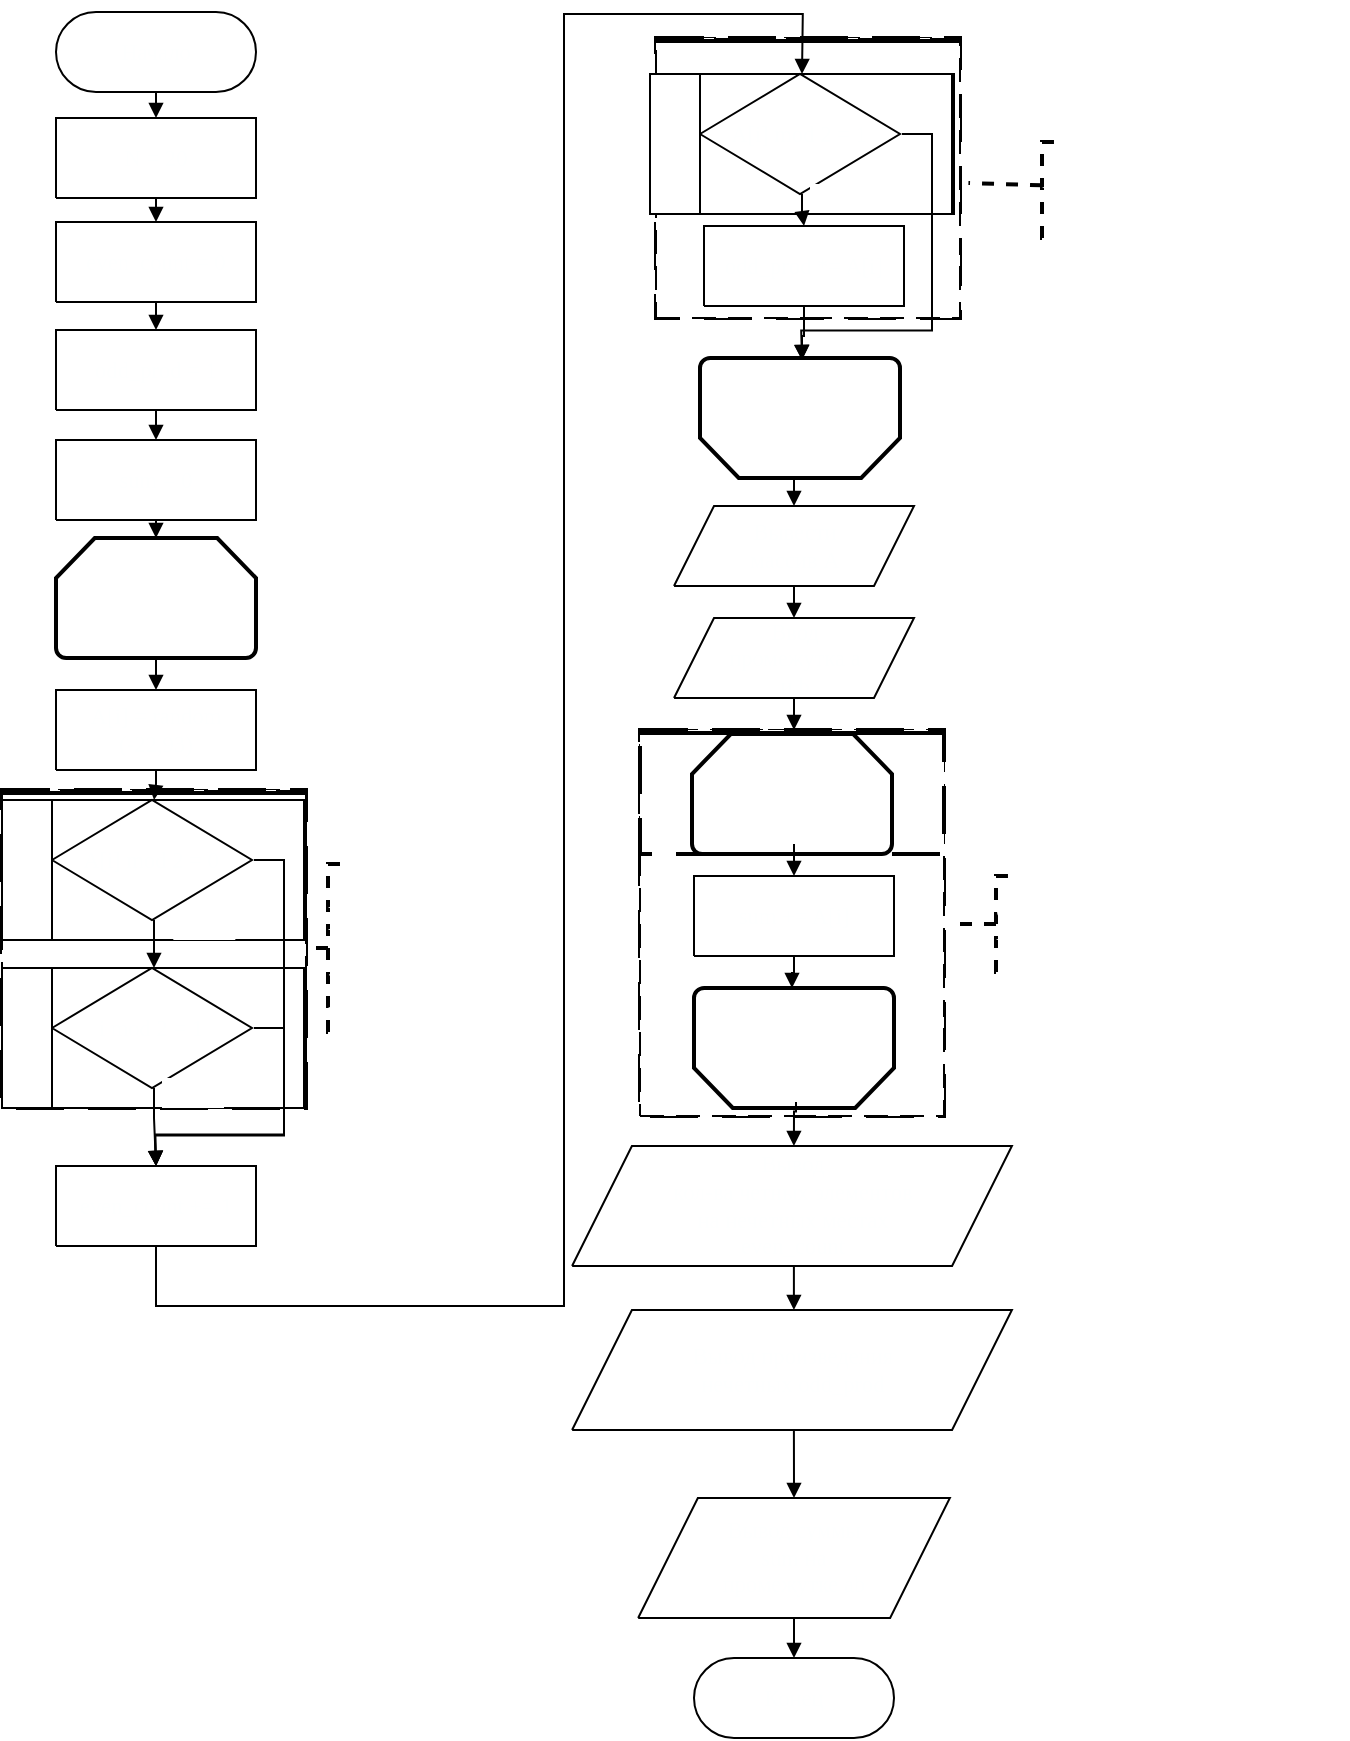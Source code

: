 <mxfile version="22.1.11" type="device">
  <diagram name="Страница-1" id="Page-1">
    <mxGraphModel dx="2960" dy="1754" grid="1" gridSize="10" guides="1" tooltips="1" connect="1" arrows="1" fold="1" page="1" pageScale="1" pageWidth="827" pageHeight="1169" math="0" shadow="0">
      <root>
        <mxCell id="0" />
        <mxCell id="1" parent="0" />
        <UserObject label="" tags="Контейнер" id="2">
          <mxCell style="vsdxID=99;dashed=1;dashPattern=12.00 6.00;strokeWidth=2;spacingLeft=1;spacingRight=1;points=[[0.25,0,0],[0.5,0,0],[0.75,0,0],[1,0.25,0],[1,0.5,0],[1,0.75,0],[0.75,0.75,0],[0.5,0.75,0],[0.25,0.75,0],[0.25,0.75,0],[0.25,0.5,0],[0.25,0.25,0]];labelBackgroundColor=none;rounded=0;html=1;whiteSpace=wrap;" parent="1" vertex="1">
            <mxGeometry x="63" y="456" width="152" height="159" as="geometry" />
          </mxCell>
        </UserObject>
        <mxCell id="3" style="vsdxID=100;shape=stencil(UzV2Ls5ILEhVNTIoLinKz04tz0wpyVA1dlE1MsrMy0gtyiwBslSNXVWNndPyi1LTi/JL81Ig/IJEkEoQKze/DGRCBUSfAUiHkUElhGdoAOG7QZTmZOYhKTWlkVqYJFmKiXcDVVSSqRDNS0AGIj7SMnNyINGJLI8ef0AhSNwbuwIA);dashed=1;dashPattern=12.00 6.00;points=[[0.25,0,0],[0.5,0,0],[0.75,0,0],[1,0.25,0],[1,0.5,0],[1,0.75,0],[0.75,1,0],[0.5,1,0],[0.25,1,0],[0,0.75,0],[0,0.5,0],[0,0.25,0]];labelBackgroundColor=none;rounded=0;html=1;whiteSpace=wrap;" parent="2" vertex="1">
          <mxGeometry width="152" height="159" as="geometry" />
        </mxCell>
        <mxCell id="4" value="&lt;div style=&quot;font-size: 1px&quot;&gt;&lt;p style=&quot;text-align:center;margin-left:0;margin-right:0;margin-top:0px;margin-bottom:0px;text-indent:0;vertical-align:middle;direction:ltr;&quot;&gt;&lt;/p&gt;&lt;/div&gt;" style="text;vsdxID=100;dashed=1;dashPattern=12.00 6.00;points=[[0.25,0,0],[0.5,0,0],[0.75,0,0],[1,0.25,0],[1,0.5,0],[1,0.75,0],[0.75,1,0],[0.5,1,0],[0.25,1,0],[0,0.75,0],[0,0.5,0],[0,0.25,0]];labelBackgroundColor=none;rounded=0;html=1;whiteSpace=wrap;verticalAlign=middle;align=center;overflow=width;;html=1;" parent="3" vertex="1">
          <mxGeometry y="-0.69" width="152.4" height="159.69" as="geometry" />
        </mxCell>
        <mxCell id="5" style="vsdxID=102;gradientDirection=north;dashed=1;dashPattern=12.00 6.00;strokeWidth=2;spacingLeft=1;spacingRight=1;points=[[0.25,0,0],[0.5,0,0],[0.75,0,0],[1,0.25,0],[1,0.5,0],[1,0.75,0],[0.75,1,0],[0.5,1,0],[0.25,1,0],[0,0.75,0],[0,0.5,0],[0,0.25,0]];labelBackgroundColor=none;rounded=0;html=1;whiteSpace=wrap;" parent="2" vertex="1">
          <mxGeometry width="152" height="1" as="geometry" />
        </mxCell>
        <mxCell id="6" value="&lt;div style=&quot;font-size: 1px&quot;&gt;&lt;/div&gt;" style="verticalAlign=middle;align=center;overflow=width;vsdxID=103;points=[[0.25,0,0],[0.5,0,0],[0.75,0,0],[1,0.25,0],[1,0.5,0],[1,0.75,0],[0.75,1,0],[0.5,1,0],[0.25,1,0],[0,0.75,0],[0,0.5,0],[0,0.25,0]];labelBackgroundColor=none;rounded=0;html=1;whiteSpace=wrap;" parent="5" vertex="1">
          <mxGeometry y="1" width="152" height="1" as="geometry" />
        </mxCell>
        <UserObject label="" tags="Контейнер" id="7">
          <mxCell style="vsdxID=112;dashed=1;dashPattern=12.00 6.00;strokeWidth=2;spacingLeft=1;spacingRight=1;points=[[0.25,0,0],[0.5,0,0],[0.75,0,0],[1,0.25,0],[1,0.5,0],[1,0.75,0],[0.75,0.75,0],[0.5,0.75,0],[0.25,0.75,0],[0.25,0.75,0],[0.25,0.5,0],[0.25,0.25,0]];labelBackgroundColor=none;rounded=0;html=1;whiteSpace=wrap;" parent="1" vertex="1">
            <mxGeometry x="382" y="426" width="152" height="193" as="geometry" />
          </mxCell>
        </UserObject>
        <mxCell id="8" style="vsdxID=113;shape=stencil(UzV2Ls5ILEhVNTIoLinKz04tz0wpyVA1dlE1MsrMy0gtyiwBslSNXVWNndPyi1LTi/JL81Ig/IJEkEoQKze/DGRCBUSfAUiHkUElhGdoAOG7QZTmZOYhKTWlkVqYJFmKiXcDVVSSqRDNS0AGIj7SMnNyINGJLI8ef0AhSNwbuwIA);dashed=1;dashPattern=12.00 6.00;points=[[0.25,0,0],[0.5,0,0],[0.75,0,0],[1,0.25,0],[1,0.5,0],[1,0.75,0],[0.75,1,0],[0.5,1,0],[0.25,1,0],[0,0.75,0],[0,0.5,0],[0,0.25,0]];labelBackgroundColor=none;rounded=0;html=1;whiteSpace=wrap;" parent="7" vertex="1">
          <mxGeometry width="152" height="193" as="geometry" />
        </mxCell>
        <mxCell id="9" value="&lt;div style=&quot;font-size: 1px&quot;&gt;&lt;p style=&quot;text-align:center;margin-left:0;margin-right:0;margin-top:0px;margin-bottom:0px;text-indent:0;vertical-align:middle;direction:ltr;&quot;&gt;&lt;/p&gt;&lt;/div&gt;" style="text;vsdxID=113;dashed=1;dashPattern=12.00 6.00;points=[[0.25,0,0],[0.5,0,0],[0.75,0,0],[1,0.25,0],[1,0.5,0],[1,0.75,0],[0.75,1,0],[0.5,1,0],[0.25,1,0],[0,0.75,0],[0,0.5,0],[0,0.25,0]];labelBackgroundColor=none;rounded=0;html=1;whiteSpace=wrap;verticalAlign=middle;align=center;overflow=width;;html=1;" parent="8" vertex="1">
          <mxGeometry y="-0.6" width="152.4" height="193.6" as="geometry" />
        </mxCell>
        <mxCell id="lT4e9jxcxYfStMOl3FsX-104" value="&lt;font style=&quot;letter-spacing: 0px; font-size: 11.29px; font-family: Calibri; color: rgb(255, 255, 255); direction: ltr; line-height: 13.548px; opacity: 1;&quot;&gt;Конец цикла&lt;/font&gt;&lt;font style=&quot;letter-spacing: 0px; font-size: 11.29px; font-family: Themed; color: rgb(255, 255, 255); direction: ltr; line-height: 13.548px; opacity: 1;&quot;&gt;&lt;br&gt;&lt;/font&gt;&lt;font style=&quot;letter-spacing: 0px; font-size: 11.29px; font-family: Themed; color: rgb(255, 255, 255); direction: ltr; line-height: 13.548px; opacity: 1;&quot;&gt;i&lt;/font&gt;" style="strokeWidth=2;html=1;shape=mxgraph.flowchart.loop_limit;whiteSpace=wrap;direction=west;" vertex="1" parent="8">
          <mxGeometry x="27" y="129" width="100" height="60" as="geometry" />
        </mxCell>
        <mxCell id="10" style="vsdxID=115;gradientDirection=north;dashed=1;dashPattern=12.00 6.00;strokeWidth=2;spacingLeft=1;spacingRight=1;points=[[0.25,0,0],[0.5,0,0],[0.75,0,0],[1,0.25,0],[1,0.5,0],[1,0.75,0],[0.75,1,0],[0.5,1,0],[0.25,1,0],[0,0.75,0],[0,0.5,0],[0,0.25,0]];labelBackgroundColor=none;rounded=0;html=1;whiteSpace=wrap;" parent="7" vertex="1">
          <mxGeometry width="152" height="62" as="geometry" />
        </mxCell>
        <mxCell id="11" value="&lt;div style=&quot;font-size: 1px&quot;&gt;&lt;/div&gt;" style="verticalAlign=middle;align=center;overflow=width;vsdxID=116;points=[[0.25,0,0],[0.5,0,0],[0.75,0,0],[1,0.25,0],[1,0.5,0],[1,0.75,0],[0.75,1,0],[0.5,1,0],[0.25,1,0],[0,0.75,0],[0,0.5,0],[0,0.25,0]];labelBackgroundColor=none;rounded=0;html=1;whiteSpace=wrap;" parent="10" vertex="1">
          <mxGeometry y="1" width="152" height="1" as="geometry" />
        </mxCell>
        <mxCell id="lT4e9jxcxYfStMOl3FsX-103" value="&lt;font style=&quot;letter-spacing: 0px; font-size: 11.29px; font-family: Calibri; color: rgb(255, 255, 255); direction: ltr; line-height: 13.548px; opacity: 1;&quot;&gt;Начало цикла&lt;/font&gt;&lt;font style=&quot;letter-spacing: 0px; font-size: 11.29px; font-family: Themed; color: rgb(255, 255, 255); direction: ltr; line-height: 13.548px; opacity: 1;&quot;&gt;&lt;br&gt;i&amp;nbsp;&lt;/font&gt;&lt;font style=&quot;letter-spacing: 0px; font-size: 11.29px; font-family: Themed; color: rgb(255, 255, 255); direction: ltr; line-height: 13.548px; opacity: 1;&quot;&gt;от&amp;nbsp;&lt;/font&gt;&lt;font style=&quot;letter-spacing: 0px; font-size: 11.29px; font-family: Themed; color: rgb(255, 255, 255); direction: ltr; line-height: 13.548px; opacity: 1;&quot;&gt;a&amp;nbsp;&lt;/font&gt;&lt;font style=&quot;letter-spacing: 0px; font-size: 11.29px; font-family: Themed; color: rgb(255, 255, 255); direction: ltr; line-height: 13.548px; opacity: 1;&quot;&gt;до&amp;nbsp;&lt;/font&gt;&lt;font style=&quot;letter-spacing: 0px; font-size: 11.29px; font-family: Themed; color: rgb(255, 255, 255); direction: ltr; line-height: 13.548px; opacity: 1;&quot;&gt;b&lt;/font&gt;" style="strokeWidth=2;html=1;shape=mxgraph.flowchart.loop_limit;whiteSpace=wrap;" vertex="1" parent="10">
          <mxGeometry x="26" y="2" width="100" height="60" as="geometry" />
        </mxCell>
        <UserObject label="" tags="Контейнер" id="12">
          <mxCell style="vsdxID=124;dashed=1;dashPattern=12.00 6.00;strokeWidth=2;spacingLeft=1;spacingRight=1;points=[[0.25,0,0],[0.5,0,0],[0.75,0,0],[1,0.25,0],[1,0.5,0],[1,0.75,0],[0.75,0.75,0],[0.5,0.75,0],[0.25,0.75,0],[0.25,0.75,0],[0.25,0.5,0],[0.25,0.25,0]];labelBackgroundColor=none;rounded=0;html=1;whiteSpace=wrap;" parent="1" vertex="1">
            <mxGeometry x="390" y="80" width="152" height="140" as="geometry" />
          </mxCell>
        </UserObject>
        <mxCell id="13" style="vsdxID=125;shape=stencil(UzV2Ls5ILEhVNTIoLinKz04tz0wpyVA1dlE1MsrMy0gtyiwBslSNXVWNndPyi1LTi/JL81Ig/IJEkEoQKze/DGRCBUSfAUiHkUElhGdoAOG7QZTmZOYhKTWlkVqYJFmKiXcDVVSSqRDNS0AGIj7SMnNyINGJLI8ef0AhSNwbuwIA);dashed=1;dashPattern=12.00 6.00;points=[[0.25,0,0],[0.5,0,0],[0.75,0,0],[1,0.25,0],[1,0.5,0],[1,0.75,0],[0.75,1,0],[0.5,1,0],[0.25,1,0],[0,0.75,0],[0,0.5,0],[0,0.25,0]];labelBackgroundColor=none;rounded=0;html=1;whiteSpace=wrap;" parent="12" vertex="1">
          <mxGeometry width="152" height="140" as="geometry" />
        </mxCell>
        <mxCell id="14" value="&lt;div style=&quot;font-size: 1px&quot;&gt;&lt;p style=&quot;text-align:center;margin-left:0;margin-right:0;margin-top:0px;margin-bottom:0px;text-indent:0;vertical-align:middle;direction:ltr;&quot;&gt;&lt;/p&gt;&lt;/div&gt;" style="text;vsdxID=125;dashed=1;dashPattern=12.00 6.00;points=[[0.25,0,0],[0.5,0,0],[0.75,0,0],[1,0.25,0],[1,0.5,0],[1,0.75,0],[0.75,1,0],[0.5,1,0],[0.25,1,0],[0,0.75,0],[0,0.5,0],[0,0.25,0]];labelBackgroundColor=none;rounded=0;html=1;whiteSpace=wrap;verticalAlign=middle;align=center;overflow=width;;html=1;" parent="13" vertex="1">
          <mxGeometry width="152.4" height="140" as="geometry" />
        </mxCell>
        <mxCell id="15" style="vsdxID=127;gradientDirection=north;dashed=1;dashPattern=12.00 6.00;strokeWidth=2;spacingLeft=1;spacingRight=1;points=[[0.25,0,0],[0.5,0,0],[0.75,0,0],[1,0.25,0],[1,0.5,0],[1,0.75,0],[0.75,1,0],[0.5,1,0],[0.25,1,0],[0,0.75,0],[0,0.5,0],[0,0.25,0]];labelBackgroundColor=none;rounded=0;html=1;whiteSpace=wrap;" parent="12" vertex="1">
          <mxGeometry width="152" height="1" as="geometry" />
        </mxCell>
        <mxCell id="16" value="&lt;div style=&quot;font-size: 1px&quot;&gt;&lt;/div&gt;" style="verticalAlign=middle;align=center;overflow=width;vsdxID=128;points=[[0.25,0,0],[0.5,0,0],[0.75,0,0],[1,0.25,0],[1,0.5,0],[1,0.75,0],[0.75,1,0],[0.5,1,0],[0.25,1,0],[0,0.75,0],[0,0.5,0],[0,0.25,0]];labelBackgroundColor=none;rounded=0;html=1;whiteSpace=wrap;" parent="15" vertex="1">
          <mxGeometry y="1" width="152" height="1" as="geometry" />
        </mxCell>
        <UserObject label="&lt;div style=&quot;font-size: 1px&quot;&gt;&lt;font style=&quot;font-size:11.29px;font-family:Calibri;color:#feffff;direction:ltr;letter-spacing:0px;line-height:120%;opacity:1&quot;&gt;Начало&lt;br/&gt;&lt;/font&gt;&lt;/div&gt;" tags="Блок-схема" id="17">
          <mxCell style="verticalAlign=middle;align=center;overflow=width;vsdxID=2;shape=stencil(tVLLDsIgEPwajiQIMfFe638Qu22JCM2Ctv69kK0Rm9qDibeZndkXC1NV6PUATIoQ0V9gNE3smToyKY3rAU1MiKmaqar1CB36m2uIDzo7M7r6e64wUZ4UOUWKB9GdIH4irzWu8B42vRrPScNFXZzN+5mvl3qJXE8mcPRRR+Pdh2Y1dsBTE95a3c0TkBRGgKEIb6wg1/r+ssCXd/vLCgm8z9caa+n6pb48dwrRV1H1Ew==);spacingTop=-1;spacingBottom=-1;spacingLeft=-1;spacingRight=-1;points=[[0.5,1,0],[0.5,0,0],[0,0.5,0],[1,0.5,0]];labelBackgroundColor=none;rounded=0;html=1;whiteSpace=wrap;" parent="1" vertex="1">
            <mxGeometry x="90" y="67" width="100" height="40" as="geometry" />
          </mxCell>
        </UserObject>
        <UserObject label="&lt;div style=&quot;font-size: 1px&quot;&gt;&lt;font style=&quot;font-size:11.29px;font-family:Calibri;color:#feffff;direction:ltr;letter-spacing:0px;line-height:120%;opacity:1&quot;&gt;N = 20&lt;br/&gt;&lt;/font&gt;&lt;/div&gt;" tags="Блок-схема" id="18">
          <mxCell style="verticalAlign=middle;align=center;overflow=width;vsdxID=3;shape=stencil(nZBLDoAgDERP0z3SIyjew0SURgSD+Lu9kMZoXLhwN9O+tukAlrNpJg1SzDH4QW/URgNYgZTkjA4UkwJUgGXng+6DX1zLfmoymdXo17xh5zmRJ6Q42BWCfc2oJfdAr+Yv+AP9Cb7OJ3H/2JG1HNGz/84klThPVCc=);spacingTop=-1;spacingBottom=-1;spacingLeft=-1;spacingRight=-1;points=[[0,0.5,0],[1,0.5,0],[0.5,1,0],[0.5,0,0]];labelBackgroundColor=none;rounded=0;html=1;whiteSpace=wrap;" parent="1" vertex="1">
            <mxGeometry x="90" y="120" width="100" height="40" as="geometry" />
          </mxCell>
        </UserObject>
        <UserObject label="&lt;div style=&quot;font-size: 1px&quot;&gt;&lt;font style=&quot;font-size:11.29px;font-family:Calibri;color:#feffff;direction:ltr;letter-spacing:0px;line-height:120%;opacity:1&quot;&gt;even_count = 0&lt;br/&gt;&lt;/font&gt;&lt;/div&gt;" tags="Блок-схема" id="19">
          <mxCell style="verticalAlign=middle;align=center;overflow=width;vsdxID=4;shape=stencil(nZBLDoAgDERP0z3SIyjew0SURgSD+Lu9kMZoXLhwN9O+tukAlrNpJg1SzDH4QW/URgNYgZTkjA4UkwJUgGXng+6DX1zLfmoymdXo17xh5zmRJ6Q42BWCfc2oJfdAr+Yv+AP9Cb7OJ3H/2JG1HNGz/84klThPVCc=);spacingTop=-1;spacingBottom=-1;spacingLeft=-1;spacingRight=-1;points=[[0,0.5,0],[1,0.5,0],[0.5,1,0],[0.5,0,0]];labelBackgroundColor=none;rounded=0;html=1;whiteSpace=wrap;" parent="1" vertex="1">
            <mxGeometry x="90" y="172" width="100" height="40" as="geometry" />
          </mxCell>
        </UserObject>
        <UserObject label="&lt;div style=&quot;font-size: 1px&quot;&gt;&lt;font style=&quot;font-size:11.29px;font-family:Calibri;color:#feffff;direction:ltr;letter-spacing:0px;line-height:120%;opacity:1&quot;&gt;odd_prod = 1&lt;br/&gt;&lt;/font&gt;&lt;/div&gt;" tags="Блок-схема" id="20">
          <mxCell style="verticalAlign=middle;align=center;overflow=width;vsdxID=5;shape=stencil(nZBLDoAgDERP0z3SIyjew0SURgSD+Lu9kMZoXLhwN9O+tukAlrNpJg1SzDH4QW/URgNYgZTkjA4UkwJUgGXng+6DX1zLfmoymdXo17xh5zmRJ6Q42BWCfc2oJfdAr+Yv+AP9Cb7OJ3H/2JG1HNGz/84klThPVCc=);spacingTop=-1;spacingBottom=-1;spacingLeft=-1;spacingRight=-1;points=[[0,0.5,0],[1,0.5,0],[0.5,1,0],[0.5,0,0]];labelBackgroundColor=none;rounded=0;html=1;whiteSpace=wrap;" parent="1" vertex="1">
            <mxGeometry x="90" y="226" width="100" height="40" as="geometry" />
          </mxCell>
        </UserObject>
        <UserObject label="&lt;div style=&quot;font-size: 1px&quot;&gt;&lt;font style=&quot;font-size:11.29px;font-family:Calibri;color:#feffff;direction:ltr;letter-spacing:0px;line-height:120%;opacity:1&quot;&gt;sum = 0&lt;br/&gt;&lt;/font&gt;&lt;/div&gt;" tags="Блок-схема" id="21">
          <mxCell style="verticalAlign=middle;align=center;overflow=width;vsdxID=6;shape=stencil(nZBLDoAgDERP0z3SIyjew0SURgSD+Lu9kMZoXLhwN9O+tukAlrNpJg1SzDH4QW/URgNYgZTkjA4UkwJUgGXng+6DX1zLfmoymdXo17xh5zmRJ6Q42BWCfc2oJfdAr+Yv+AP9Cb7OJ3H/2JG1HNGz/84klThPVCc=);spacingTop=-1;spacingBottom=-1;spacingLeft=-1;spacingRight=-1;points=[[0,0.5,0],[1,0.5,0],[0.5,1,0],[0.5,0,0]];labelBackgroundColor=none;rounded=0;html=1;whiteSpace=wrap;" parent="1" vertex="1">
            <mxGeometry x="90" y="281" width="100" height="40" as="geometry" />
          </mxCell>
        </UserObject>
        <UserObject label="&lt;div style=&quot;font-size: 1px&quot;&gt;&lt;font style=&quot;font-size:11.29px;font-family:Calibri;color:#feffff;direction:ltr;letter-spacing:0px;line-height:120%;opacity:1&quot;&gt;A[i] = random&lt;br/&gt;(-22,93)&lt;br/&gt;&lt;/font&gt;&lt;/div&gt;" tags="Блок-схема" id="27">
          <mxCell style="verticalAlign=middle;align=center;overflow=width;vsdxID=17;shape=stencil(nZBLDoAgDERP0z3SIyjew0SURgSD+Lu9kMZoXLhwN9O+tukAlrNpJg1SzDH4QW/URgNYgZTkjA4UkwJUgGXng+6DX1zLfmoymdXo17xh5zmRJ6Q42BWCfc2oJfdAr+Yv+AP9Cb7OJ3H/2JG1HNGz/84klThPVCc=);spacingTop=-1;spacingBottom=-1;spacingLeft=-1;spacingRight=-1;points=[[0,0.5,0],[1,0.5,0],[0.5,1,0],[0.5,0,0]];labelBackgroundColor=none;rounded=0;html=1;whiteSpace=wrap;" parent="1" vertex="1">
            <mxGeometry x="90" y="406" width="100" height="40" as="geometry" />
          </mxCell>
        </UserObject>
        <UserObject label="" tags="Фон" id="28">
          <mxCell style="vsdxID=18;spacingTop=-1;spacingBottom=-1;spacingLeft=-1;spacingRight=-1;points=[];labelBackgroundColor=none;rounded=0;html=1;whiteSpace=wrap;" parent="1" vertex="1">
            <mxGeometry x="63" y="461" width="152" height="70" as="geometry" />
          </mxCell>
        </UserObject>
        <mxCell id="29" style="vsdxID=19;spacingTop=-1;spacingBottom=-1;spacingLeft=-1;spacingRight=-1;points=[];labelBackgroundColor=none;rounded=0;html=1;whiteSpace=wrap;" parent="28" vertex="1">
          <mxGeometry x="25" width="126" height="70" as="geometry" />
        </mxCell>
        <mxCell id="30" style="vsdxID=20;shape=stencil(UzV2Ls5ILEhVNTIoLinKz04tz0wpyVA1dlE1MsrMy0gtyiwBslSNXVWNndPyi1LTi/JL81Ig/IJEkEoQKze/DGRCBUSfAUiHkUElhGcK4bpBVOZk5iGpNEVVikeloQHZpsK0YlWLz1QgA+HFtMycHEgIIcujBwlQCBKcxq4A);spacingTop=-1;spacingBottom=-1;spacingLeft=-1;spacingRight=-1;points=[];labelBackgroundColor=none;rounded=0;html=1;whiteSpace=wrap;" parent="29" vertex="1">
          <mxGeometry width="100" height="60" as="geometry" />
        </mxCell>
        <mxCell id="31" value="&lt;div style=&quot;font-size: 1px&quot;&gt;&lt;font style=&quot;font-size:11.29px;font-family:Calibri;color:#feffff;direction:ltr;letter-spacing:0px;line-height:120%;opacity:1&quot;&gt;A[i] mod 2 = 0&lt;br/&gt;&lt;/font&gt;&lt;/div&gt;" style="text;vsdxID=20;spacingTop=-1;spacingBottom=-1;spacingLeft=-1;spacingRight=-1;points=[];labelBackgroundColor=none;rounded=0;html=1;whiteSpace=wrap;verticalAlign=middle;align=center;overflow=width;;html=1;" parent="30" vertex="1">
          <mxGeometry x="8.33" y="7.5" width="83.33" height="45" as="geometry" />
        </mxCell>
        <mxCell id="32" value="&lt;div style=&quot;font-size: 1px&quot;&gt;&lt;font style=&quot;font-size: 11.29px; font-family: Calibri; direction: ltr; letter-spacing: 0px; line-height: 120%; opacity: 1;&quot;&gt;&lt;font color=&quot;#ffffff&quot;&gt;Да&lt;/font&gt;&lt;br&gt;&lt;/font&gt;&lt;/div&gt;" style="verticalAlign=middle;align=center;overflow=width;vsdxID=21;shape=stencil(nZBLDoAgDERP0z3SIyjew0SURgSD+Lu9kMZoXLhwN9O+tukAlrNpJg1SzDH4QW/URgNYgZTkjA4UkwJUgGXng+6DX1zLfmoymdXo17xh5zmRJ6Q42BWCfc2oJfdAr+Yv+AP9Cb7OJ3H/2JG1HNGz/84klThPVCc=);spacingTop=-1;spacingBottom=-1;spacingLeft=-1;spacingRight=-1;points=[];labelBackgroundColor=none;rounded=0;html=1;whiteSpace=wrap;strokeColor=none;" parent="29" vertex="1">
          <mxGeometry x="60.66" y="55" width="31" height="15" as="geometry" />
        </mxCell>
        <mxCell id="33" value="&lt;div style=&quot;font-size: 1px&quot;&gt;&lt;font style=&quot;font-size: 11.29px; font-family: Calibri; direction: ltr; letter-spacing: 0px; line-height: 120%; opacity: 1;&quot;&gt;&lt;font color=&quot;#ffffff&quot;&gt;Нет&lt;/font&gt;&lt;br&gt;&lt;/font&gt;&lt;/div&gt;" style="verticalAlign=middle;align=center;overflow=width;vsdxID=22;shape=stencil(nZBLDoAgDERP0z3SIyjew0SURgSD+Lu9kMZoXLhwN9O+tukAlrNpJg1SzDH4QW/URgNYgZTkjA4UkwJUgGXng+6DX1zLfmoymdXo17xh5zmRJ6Q42BWCfc2oJfdAr+Yv+AP9Cb7OJ3H/2JG1HNGz/84klThPVCc=);spacingTop=-1;spacingBottom=-1;spacingLeft=-1;spacingRight=-1;points=[];labelBackgroundColor=none;rounded=0;html=1;whiteSpace=wrap;strokeColor=none;" parent="28" vertex="1">
          <mxGeometry x="112" y="10" width="31" height="10" as="geometry" />
        </mxCell>
        <UserObject label="&lt;div style=&quot;font-size: 1px&quot;&gt;&lt;font style=&quot;font-size:11.29px;font-family:Calibri;color:#feffff;direction:ltr;letter-spacing:0px;line-height:120%;opacity:1&quot;&gt;even_count += 1&lt;br/&gt;&lt;/font&gt;&lt;/div&gt;" tags="Блок-схема" id="34">
          <mxCell style="verticalAlign=middle;align=center;overflow=width;vsdxID=23;shape=stencil(nZBLDoAgDERP0z3SIyjew0SURgSD+Lu9kMZoXLhwN9O+tukAlrNpJg1SzDH4QW/URgNYgZTkjA4UkwJUgGXng+6DX1zLfmoymdXo17xh5zmRJ6Q42BWCfc2oJfdAr+Yv+AP9Cb7OJ3H/2JG1HNGz/84klThPVCc=);spacingTop=-1;spacingBottom=-1;spacingLeft=-1;spacingRight=-1;points=[[0,0.5,0],[1,0.5,0],[0.5,1,0],[0.5,0,0]];labelBackgroundColor=none;rounded=0;html=1;whiteSpace=wrap;" parent="1" vertex="1">
            <mxGeometry x="90" y="644" width="100" height="40" as="geometry" />
          </mxCell>
        </UserObject>
        <UserObject label="" tags="Фон" id="35">
          <mxCell style="vsdxID=28;spacingTop=-1;spacingBottom=-1;spacingLeft=-1;spacingRight=-1;points=[];labelBackgroundColor=none;rounded=0;html=1;whiteSpace=wrap;" parent="1" vertex="1">
            <mxGeometry x="387" y="98" width="152" height="70" as="geometry" />
          </mxCell>
        </UserObject>
        <mxCell id="36" style="vsdxID=29;spacingTop=-1;spacingBottom=-1;spacingLeft=-1;spacingRight=-1;points=[];labelBackgroundColor=none;rounded=0;html=1;whiteSpace=wrap;" parent="35" vertex="1">
          <mxGeometry x="25" width="126" height="70" as="geometry" />
        </mxCell>
        <mxCell id="37" style="vsdxID=30;shape=stencil(UzV2Ls5ILEhVNTIoLinKz04tz0wpyVA1dlE1MsrMy0gtyiwBslSNXVWNndPyi1LTi/JL81Ig/IJEkEoQKze/DGRCBUSfAUiHkUElhGcK4bpBVOZk5iGpNEVVikeloQHZpsK0YlWLz1QgA+HFtMycHEgIIcujBwlQCBKcxq4A);spacingTop=-1;spacingBottom=-1;spacingLeft=-1;spacingRight=-1;points=[];labelBackgroundColor=none;rounded=0;html=1;whiteSpace=wrap;" parent="36" vertex="1">
          <mxGeometry width="100" height="60" as="geometry" />
        </mxCell>
        <mxCell id="38" value="&lt;div style=&quot;font-size: 1px&quot;&gt;&lt;font style=&quot;font-size:11.29px;font-family:Calibri;color:#feffff;direction:ltr;letter-spacing:0px;line-height:120%;opacity:1&quot;&gt;A[i] mod 2 = 1&lt;br/&gt;&lt;/font&gt;&lt;/div&gt;" style="text;vsdxID=30;spacingTop=-1;spacingBottom=-1;spacingLeft=-1;spacingRight=-1;points=[];labelBackgroundColor=none;rounded=0;html=1;whiteSpace=wrap;verticalAlign=middle;align=center;overflow=width;;html=1;" parent="37" vertex="1">
          <mxGeometry x="8.33" y="7.5" width="83.33" height="45" as="geometry" />
        </mxCell>
        <mxCell id="39" value="&lt;div style=&quot;font-size: 1px&quot;&gt;&lt;font style=&quot;font-size: 11.29px; font-family: Calibri; direction: ltr; letter-spacing: 0px; line-height: 120%; opacity: 1;&quot;&gt;&lt;font color=&quot;#ffffff&quot;&gt;Да&lt;/font&gt;&lt;br&gt;&lt;/font&gt;&lt;/div&gt;" style="verticalAlign=middle;align=center;overflow=width;vsdxID=31;shape=stencil(nZBLDoAgDERP0z3SIyjew0SURgSD+Lu9kMZoXLhwN9O+tukAlrNpJg1SzDH4QW/URgNYgZTkjA4UkwJUgGXng+6DX1zLfmoymdXo17xh5zmRJ6Q42BWCfc2oJfdAr+Yv+AP9Cb7OJ3H/2JG1HNGz/84klThPVCc=);spacingTop=-1;spacingBottom=-1;spacingLeft=-1;spacingRight=-1;points=[];labelBackgroundColor=none;rounded=0;html=1;whiteSpace=wrap;strokeColor=none;" parent="35" vertex="1">
          <mxGeometry x="80" y="55" width="31" height="10" as="geometry" />
        </mxCell>
        <mxCell id="40" value="&lt;div style=&quot;font-size: 1px&quot;&gt;&lt;font style=&quot;font-size: 11.29px; font-family: Calibri; direction: ltr; letter-spacing: 0px; line-height: 120%; opacity: 1;&quot;&gt;&lt;font color=&quot;#ffffff&quot;&gt;Нет&lt;/font&gt;&lt;br&gt;&lt;/font&gt;&lt;/div&gt;" style="verticalAlign=middle;align=center;overflow=width;vsdxID=32;shape=stencil(nZBLDoAgDERP0z3SIyjew0SURgSD+Lu9kMZoXLhwN9O+tukAlrNpJg1SzDH4QW/URgNYgZTkjA4UkwJUgGXng+6DX1zLfmoymdXo17xh5zmRJ6Q42BWCfc2oJfdAr+Yv+AP9Cb7OJ3H/2JG1HNGz/84klThPVCc=);spacingTop=-1;spacingBottom=-1;spacingLeft=-1;spacingRight=-1;points=[];labelBackgroundColor=none;rounded=0;html=1;whiteSpace=wrap;strokeColor=none;" parent="35" vertex="1">
          <mxGeometry x="112" y="10" width="31" height="10" as="geometry" />
        </mxCell>
        <UserObject label="&lt;div style=&quot;font-size: 1px&quot;&gt;&lt;font style=&quot;font-size:11.29px;font-family:Calibri;color:#feffff;direction:ltr;letter-spacing:0px;line-height:120%;opacity:1&quot;&gt;odd_prod *= A[i]&lt;br/&gt;&lt;/font&gt;&lt;/div&gt;" tags="Блок-схема" id="41">
          <mxCell style="verticalAlign=middle;align=center;overflow=width;vsdxID=43;shape=stencil(nZBLDoAgDERP0z3SIyjew0SURgSD+Lu9kMZoXLhwN9O+tukAlrNpJg1SzDH4QW/URgNYgZTkjA4UkwJUgGXng+6DX1zLfmoymdXo17xh5zmRJ6Q42BWCfc2oJfdAr+Yv+AP9Cb7OJ3H/2JG1HNGz/84klThPVCc=);spacingTop=-1;spacingBottom=-1;spacingLeft=-1;spacingRight=-1;points=[[0,0.5,0],[1,0.5,0],[0.5,1,0],[0.5,0,0]];labelBackgroundColor=none;rounded=0;html=1;whiteSpace=wrap;" parent="1" vertex="1">
            <mxGeometry x="414" y="174" width="100" height="40" as="geometry" />
          </mxCell>
        </UserObject>
        <UserObject label="" tags="Блок-схема" id="47">
          <mxCell style="vsdxID=57;shape=stencil(UzV2Ls5ILEhVNTIoLinKz04tz0wpyVA1dlE1MsrMy0gtyiwBslSNXVWNndPyi1LTi/JL81Ig/IJEkEoQKze/DGRCBUSfrqEBSI+RQSWEb2gA4btBFOdk5iEptiRBrSGawfiUEq2SgGuBDIQ/0zJzciDBhCyPHi5AIUiYGrsCAA==);spacingTop=-1;spacingBottom=-1;spacingLeft=-1;spacingRight=-1;points=[[0,0.5,0],[1,0.5,0],[0.5,1,0],[0.5,0,0]];labelBackgroundColor=none;rounded=0;html=1;whiteSpace=wrap;" parent="1" vertex="1">
            <mxGeometry x="409" y="314" width="100" height="40" as="geometry" />
          </mxCell>
        </UserObject>
        <mxCell id="48" value="&lt;div style=&quot;font-size: 1px&quot;&gt;&lt;font style=&quot;font-size:11.29px;font-family:Calibri;color:#feffff;direction:ltr;letter-spacing:0px;line-height:120%;opacity:1&quot;&gt;Вывести массив &lt;/font&gt;&lt;font style=&quot;font-size:11.29px;font-family:Themed;color:#feffff;direction:ltr;letter-spacing:0px;line-height:120%;opacity:1&quot;&gt;A&lt;br/&gt;&lt;/font&gt;&lt;/div&gt;" style="text;vsdxID=57;spacingTop=-1;spacingBottom=-1;spacingLeft=-1;spacingRight=-1;points=[[0,0.5,0],[1,0.5,0],[0.5,1,0],[0.5,0,0]];labelBackgroundColor=none;rounded=0;html=1;whiteSpace=wrap;verticalAlign=middle;align=center;overflow=width;;html=1;" parent="47" vertex="1">
          <mxGeometry x="16.67" width="66.67" height="40" as="geometry" />
        </mxCell>
        <UserObject label="" tags="Блок-схема" id="49">
          <mxCell style="vsdxID=59;shape=stencil(UzV2Ls5ILEhVNTIoLinKz04tz0wpyVA1dlE1MsrMy0gtyiwBslSNXVWNndPyi1LTi/JL81Ig/IJEkEoQKze/DGRCBUSfrqEBSI+RQSWEb2gA4btBFOdk5iEptiRBrSGawfiUEq2SgGuBDIQ/0zJzciDBhCyPHi5AIUiYGrsCAA==);spacingTop=-1;spacingBottom=-1;spacingLeft=-1;spacingRight=-1;points=[[0,0.5,0],[1,0.5,0],[0.5,1,0],[0.5,0,0]];labelBackgroundColor=none;rounded=0;html=1;whiteSpace=wrap;" parent="1" vertex="1">
            <mxGeometry x="409" y="370" width="100" height="40" as="geometry" />
          </mxCell>
        </UserObject>
        <mxCell id="50" value="&lt;div style=&quot;font-size: 1px&quot;&gt;&lt;font style=&quot;font-size:11.29px;font-family:Calibri;color:#feffff;direction:ltr;letter-spacing:0px;line-height:120%;opacity:1&quot;&gt;Ввод промежутка &lt;/font&gt;&lt;font style=&quot;font-size:11.29px;font-family:Themed;color:#feffff;direction:ltr;letter-spacing:0px;line-height:120%;opacity:1&quot;&gt;a &lt;/font&gt;&lt;font style=&quot;font-size:11.29px;font-family:Themed;color:#feffff;direction:ltr;letter-spacing:0px;line-height:120%;opacity:1&quot;&gt;и &lt;/font&gt;&lt;font style=&quot;font-size:11.29px;font-family:Themed;color:#feffff;direction:ltr;letter-spacing:0px;line-height:120%;opacity:1&quot;&gt;b&lt;br/&gt;&lt;/font&gt;&lt;/div&gt;" style="text;vsdxID=59;spacingTop=-1;spacingBottom=-1;spacingLeft=-1;spacingRight=-1;points=[[0,0.5,0],[1,0.5,0],[0.5,1,0],[0.5,0,0]];labelBackgroundColor=none;rounded=0;html=1;whiteSpace=wrap;verticalAlign=middle;align=center;overflow=width;;html=1;" parent="49" vertex="1">
          <mxGeometry x="16.67" width="66.67" height="40" as="geometry" />
        </mxCell>
        <UserObject label="&lt;div style=&quot;font-size: 1px&quot;&gt;&lt;font style=&quot;font-size:11.29px;font-family:Calibri;color:#feffff;direction:ltr;letter-spacing:0px;line-height:120%;opacity:1&quot;&gt;sum += A[i]&lt;br/&gt;&lt;/font&gt;&lt;/div&gt;" tags="Блок-схема" id="56">
          <mxCell style="verticalAlign=middle;align=center;overflow=width;vsdxID=72;shape=stencil(nZBLDoAgDERP0z3SIyjew0SURgSD+Lu9kMZoXLhwN9O+tukAlrNpJg1SzDH4QW/URgNYgZTkjA4UkwJUgGXng+6DX1zLfmoymdXo17xh5zmRJ6Q42BWCfc2oJfdAr+Yv+AP9Cb7OJ3H/2JG1HNGz/84klThPVCc=);spacingTop=-1;spacingBottom=-1;spacingLeft=-1;spacingRight=-1;points=[[0,0.5,0],[1,0.5,0],[0.5,1,0],[0.5,0,0]];labelBackgroundColor=none;rounded=0;html=1;whiteSpace=wrap;" parent="1" vertex="1">
            <mxGeometry x="409" y="499" width="100" height="40" as="geometry" />
          </mxCell>
        </UserObject>
        <UserObject label="" tags="Блок-схема" id="62">
          <mxCell style="vsdxID=81;shape=stencil(UzV2Ls5ILEhVNTIoLinKz04tz0wpyVA1dlE1MsrMy0gtyiwBslSNXVWNndPyi1LTi/JL81Ig/IJEkEoQKze/DGRCBUSfrrmehTlIl5FBJUTE0MAAzHeDKM/JzENSbmmkZ2hMvHJDAwzj8agmRS1BdwMZCD+nZebkQIIMWR49jIBCkPA1dgUA);spacingTop=-1;spacingBottom=-1;spacingLeft=-1;spacingRight=-1;points=[[0,0.5,0],[1,0.5,0],[0.5,1,0],[0.5,0,0]];labelBackgroundColor=none;rounded=0;html=1;whiteSpace=wrap;" parent="1" vertex="1">
            <mxGeometry x="363" y="634" width="190" height="60" as="geometry" />
          </mxCell>
        </UserObject>
        <mxCell id="63" value="&lt;div style=&quot;font-size: 1px&quot;&gt;&lt;font style=&quot;font-size:11.29px;font-family:Calibri;color:#feffff;direction:ltr;letter-spacing:0px;line-height:120%;opacity:1&quot;&gt;Вывод&lt;br/&gt;кол-ва четных элементов на нечетных местах&lt;/font&gt;&lt;font style=&quot;font-size:11.29px;font-family:Themed;color:#feffff;direction:ltr;letter-spacing:0px;line-height:120%;opacity:1&quot;&gt;&lt;br/&gt;&lt;/font&gt;&lt;font style=&quot;font-size:11.29px;font-family:Themed;color:#feffff;direction:ltr;letter-spacing:0px;line-height:120%;opacity:1&quot;&gt;even_count&lt;br/&gt;&lt;/font&gt;&lt;/div&gt;" style="text;vsdxID=81;spacingTop=-1;spacingBottom=-1;spacingLeft=-1;spacingRight=-1;points=[[0,0.5,0],[1,0.5,0],[0.5,1,0],[0.5,0,0]];labelBackgroundColor=none;rounded=0;html=1;whiteSpace=wrap;verticalAlign=middle;align=center;overflow=width;;html=1;" parent="62" vertex="1">
          <mxGeometry x="31.77" width="127.09" height="60" as="geometry" />
        </mxCell>
        <UserObject label="" tags="Фон" id="64">
          <mxCell style="vsdxID=82;spacingTop=-1;spacingBottom=-1;spacingLeft=-1;spacingRight=-1;points=[];labelBackgroundColor=none;rounded=0;html=1;whiteSpace=wrap;" parent="1" vertex="1">
            <mxGeometry x="63" y="545" width="152" height="70" as="geometry" />
          </mxCell>
        </UserObject>
        <mxCell id="65" style="vsdxID=83;spacingTop=-1;spacingBottom=-1;spacingLeft=-1;spacingRight=-1;points=[];labelBackgroundColor=none;rounded=0;html=1;whiteSpace=wrap;" parent="64" vertex="1">
          <mxGeometry x="25" width="126" height="70" as="geometry" />
        </mxCell>
        <mxCell id="66" style="vsdxID=84;shape=stencil(UzV2Ls5ILEhVNTIoLinKz04tz0wpyVA1dlE1MsrMy0gtyiwBslSNXVWNndPyi1LTi/JL81Ig/IJEkEoQKze/DGRCBUSfAUiHkUElhGcK4bpBVOZk5iGpNEVVikeloQHZpsK0YlWLz1QgA+HFtMycHEgIIcujBwlQCBKcxq4A);spacingTop=-1;spacingBottom=-1;spacingLeft=-1;spacingRight=-1;points=[];labelBackgroundColor=none;rounded=0;html=1;whiteSpace=wrap;" parent="65" vertex="1">
          <mxGeometry width="100" height="60" as="geometry" />
        </mxCell>
        <mxCell id="67" value="&lt;div style=&quot;font-size: 1px&quot;&gt;&lt;font style=&quot;font-size:11.29px;font-family:Calibri;color:#feffff;direction:ltr;letter-spacing:0px;line-height:120%;opacity:1&quot;&gt;i mod 2 = 1&lt;br/&gt;&lt;/font&gt;&lt;/div&gt;" style="text;vsdxID=84;spacingTop=-1;spacingBottom=-1;spacingLeft=-1;spacingRight=-1;points=[];labelBackgroundColor=none;rounded=0;html=1;whiteSpace=wrap;verticalAlign=middle;align=center;overflow=width;;html=1;" parent="66" vertex="1">
          <mxGeometry x="8.33" y="7.5" width="83.33" height="45" as="geometry" />
        </mxCell>
        <mxCell id="68" value="&lt;div style=&quot;font-size: 1px&quot;&gt;&lt;font style=&quot;font-size: 11.29px; font-family: Calibri; direction: ltr; letter-spacing: 0px; line-height: 120%; opacity: 1;&quot;&gt;&lt;font color=&quot;#ffffff&quot;&gt;Да&lt;/font&gt;&lt;br&gt;&lt;/font&gt;&lt;/div&gt;" style="verticalAlign=middle;align=center;overflow=width;vsdxID=85;shape=stencil(nZBLDoAgDERP0z3SIyjew0SURgSD+Lu9kMZoXLhwN9O+tukAlrNpJg1SzDH4QW/URgNYgZTkjA4UkwJUgGXng+6DX1zLfmoymdXo17xh5zmRJ6Q42BWCfc2oJfdAr+Yv+AP9Cb7OJ3H/2JG1HNGz/84klThPVCc=);spacingTop=-1;spacingBottom=-1;spacingLeft=-1;spacingRight=-1;points=[];labelBackgroundColor=none;rounded=0;html=1;whiteSpace=wrap;strokeColor=none;" parent="64" vertex="1">
          <mxGeometry x="80" y="55" width="31" height="15" as="geometry" />
        </mxCell>
        <mxCell id="69" value="&lt;div style=&quot;font-size: 1px&quot;&gt;&lt;font style=&quot;font-size: 11.29px; font-family: Calibri; direction: ltr; letter-spacing: 0px; line-height: 120%; opacity: 1;&quot;&gt;&lt;font color=&quot;#ffffff&quot;&gt;Нет&lt;/font&gt;&lt;br&gt;&lt;/font&gt;&lt;/div&gt;" style="verticalAlign=middle;align=center;overflow=width;vsdxID=86;shape=stencil(nZBLDoAgDERP0z3SIyjew0SURgSD+Lu9kMZoXLhwN9O+tukAlrNpJg1SzDH4QW/URgNYgZTkjA4UkwJUgGXng+6DX1zLfmoymdXo17xh5zmRJ6Q42BWCfc2oJfdAr+Yv+AP9Cb7OJ3H/2JG1HNGz/84klThPVCc=);spacingTop=-1;spacingBottom=-1;spacingLeft=-1;spacingRight=-1;points=[];labelBackgroundColor=none;rounded=0;html=1;whiteSpace=wrap;strokeColor=none;" parent="64" vertex="1">
          <mxGeometry x="112" y="10" width="31" height="10" as="geometry" />
        </mxCell>
        <UserObject label="" tags="Блок-схема" id="70">
          <mxCell style="vsdxID=93;shape=stencil(UzV2Ls5ILEhVNTIoLinKz04tz0wpyVA1dlE1MsrMy0gtyiwBslSNXVWNndPyi1LTi/JL81Ig/IJEkEoQKze/DGRCBUSfrrmehTlIl5FBJUTE0MAAzHeDKM/JzENSbmmkZ2hMvHJDAwzj8agmRS1BdwMZCD+nZebkQIIMWR49jIBCkPA1dgUA);spacingTop=-1;spacingBottom=-1;spacingLeft=-1;spacingRight=-1;points=[[0,0.5,0],[1,0.5,0],[0.5,1,0],[0.5,0,0]];labelBackgroundColor=none;rounded=0;html=1;whiteSpace=wrap;" parent="1" vertex="1">
            <mxGeometry x="363" y="716" width="190" height="60" as="geometry" />
          </mxCell>
        </UserObject>
        <mxCell id="71" value="&lt;div style=&quot;font-size: 1px&quot;&gt;&lt;font style=&quot;font-size:11.29px;font-family:Calibri;color:#feffff;direction:ltr;letter-spacing:0px;line-height:120%;opacity:1&quot;&gt;Вывод произведения нечетных &lt;/font&gt;&lt;font style=&quot;font-size:11.29px;font-family:Themed;color:#feffff;direction:ltr;letter-spacing:0px;line-height:120%;opacity:1&quot;&gt;odd_prod&lt;br/&gt;&lt;/font&gt;&lt;/div&gt;" style="text;vsdxID=93;spacingTop=-1;spacingBottom=-1;spacingLeft=-1;spacingRight=-1;points=[[0,0.5,0],[1,0.5,0],[0.5,1,0],[0.5,0,0]];labelBackgroundColor=none;rounded=0;html=1;whiteSpace=wrap;verticalAlign=middle;align=center;overflow=width;;html=1;" parent="70" vertex="1">
          <mxGeometry x="31.77" width="127.09" height="60" as="geometry" />
        </mxCell>
        <UserObject label="" tags="Блок-схема" id="72">
          <mxCell style="vsdxID=95;shape=stencil(UzV2Ls5ILEhVNTIoLinKz04tz0wpyVA1dlE1MsrMy0gtyiwBslSNXVWNndPyi1LTi/JL81Ig/IJEkEoQKze/DGRCBUSfrqGhnoUpSJuRQSVEyNDAAMx3g6jPycxDUm9hoWdIgnJDTOPxqiZBMWGXAxkIb6dl5uRAQg1ZHj2YgEKQIDZ2BQA=);spacingTop=-1;spacingBottom=-1;spacingLeft=-1;spacingRight=-1;points=[[0,0.5,0],[1,0.5,0],[0.5,1,0],[0.5,0,0]];labelBackgroundColor=none;rounded=0;html=1;whiteSpace=wrap;" parent="1" vertex="1">
            <mxGeometry x="396" y="810" width="126" height="60" as="geometry" />
          </mxCell>
        </UserObject>
        <mxCell id="73" value="&lt;div style=&quot;font-size: 1px&quot;&gt;&lt;font style=&quot;font-size:11.29px;font-family:Calibri;color:#feffff;direction:ltr;letter-spacing:0px;line-height:120%;opacity:1&quot;&gt;Вывод суммы &lt;/font&gt;&lt;font style=&quot;font-size:11.29px;font-family:Themed;color:#feffff;direction:ltr;letter-spacing:0px;line-height:120%;opacity:1&quot;&gt;sum &lt;/font&gt;&lt;font style=&quot;font-size:11.29px;font-family:Themed;color:#feffff;direction:ltr;letter-spacing:0px;line-height:120%;opacity:1&quot;&gt;на промежутке&lt;/font&gt;&lt;font style=&quot;font-size:11.29px;font-family:Themed;color:#feffff;direction:ltr;letter-spacing:0px;line-height:120%;opacity:1&quot;&gt; ab&lt;br/&gt;&lt;/font&gt;&lt;/div&gt;" style="text;vsdxID=95;spacingTop=-1;spacingBottom=-1;spacingLeft=-1;spacingRight=-1;points=[[0,0.5,0],[1,0.5,0],[0.5,1,0],[0.5,0,0]];labelBackgroundColor=none;rounded=0;html=1;whiteSpace=wrap;verticalAlign=middle;align=center;overflow=width;;html=1;" parent="72" vertex="1">
          <mxGeometry x="21.11" width="84.42" height="60" as="geometry" />
        </mxCell>
        <UserObject label="&lt;div style=&quot;font-size: 1px&quot;&gt;&lt;font style=&quot;font-size:11.29px;font-family:Calibri;color:#feffff;direction:ltr;letter-spacing:0px;line-height:120%;opacity:1&quot;&gt;Конец&lt;br/&gt;&lt;/font&gt;&lt;/div&gt;" tags="Блок-схема" id="74">
          <mxCell style="verticalAlign=middle;align=center;overflow=width;vsdxID=97;shape=stencil(tVLLDsIgEPwajiQIMfFe638Qu22JCM2Ctv69kK0Rm9qDibeZndkXC1NV6PUATIoQ0V9gNE3smToyKY3rAU1MiKmaqar1CB36m2uIDzo7M7r6e64wUZ4UOUWKB9GdIH4irzWu8B42vRrPScNFXZzN+5mvl3qJXE8mcPRRR+Pdh2Y1dsBTE95a3c0TkBRGgKEIb6wg1/r+ssCXd/vLCgm8z9caa+n6pb48dwrRV1H1Ew==);spacingTop=-1;spacingBottom=-1;spacingLeft=-1;spacingRight=-1;points=[[0.5,1,0],[0.5,0,0],[0,0.5,0],[1,0.5,0]];labelBackgroundColor=none;rounded=0;html=1;whiteSpace=wrap;" parent="1" vertex="1">
            <mxGeometry x="409" y="890" width="100" height="40" as="geometry" />
          </mxCell>
        </UserObject>
        <UserObject label="&lt;div style=&quot;font-size: 1px&quot;&gt;&lt;p style=&quot;text-align:left;margin-left:0;margin-right:0;margin-top:0px;margin-bottom:0px;text-indent:0;vertical-align:middle;direction:ltr;&quot;&gt;&lt;font style=&quot;font-size: 14.11px; font-family: Calibri; direction: ltr; letter-spacing: 0px; line-height: 120%; opacity: 1;&quot;&gt;&lt;font color=&quot;#ffffff&quot;&gt;проверка на четность элемента на нечетном месте&lt;/font&gt;&lt;br&gt;&lt;/font&gt;&lt;/p&gt;&lt;/div&gt;" tags="Выноска" id="75">
          <mxCell style="verticalAlign=middle;align=left;overflow=width;vsdxID=105;shape=stencil(UzV2Ls5ILEhVNTIoLinKz04tz0wpyVA1dlE1MsrMy0gtyiwBslSNXVWNndPyi1LTi/JL81Ig/IJEkEoQKze/DGRCBUSfAUiHkUElhGcK4bpBVOZk5iGp1DXVszTBoxrVXFM9VLV4DDYgT6GhAR6l6NajKQYyEAECCUtkOfTAAwpBAt7YFQA=);dashed=1;strokeWidth=2;points=[];labelBackgroundColor=none;rounded=0;html=1;whiteSpace=wrap;" parent="1" vertex="1">
            <mxGeometry x="226" y="493" width="111" height="84" as="geometry" />
          </mxCell>
        </UserObject>
        <UserObject label="&lt;div style=&quot;font-size: 1px&quot;&gt;&lt;p style=&quot;text-align:left;margin-left:0;margin-right:0;margin-top:0px;margin-bottom:0px;text-indent:0;vertical-align:middle;direction:ltr;&quot;&gt;&lt;font color=&quot;#ffffff&quot; style=&quot;font-size: 14.11px; font-family: Calibri; direction: ltr; letter-spacing: 0px; line-height: 120%; opacity: 1;&quot;&gt;сумма элементов на промужетке &lt;/font&gt;&lt;font style=&quot;font-size: 14.11px; font-family: Themed; direction: ltr; letter-spacing: 0px; line-height: 120%; opacity: 1;&quot;&gt;&lt;font color=&quot;#ffffff&quot;&gt;ab&lt;/font&gt;&lt;br&gt;&lt;/font&gt;&lt;/p&gt;&lt;/div&gt;" tags="Выноска" id="76">
          <mxCell style="verticalAlign=middle;align=left;overflow=width;vsdxID=117;shape=stencil(UzV2Ls5ILEhVNTIoLinKz04tz0wpyVA1dlE1MsrMy0gtyiwBslSNXVWNndPyi1LTi/JL81Ig/IJEkEoQKze/DGRCBUSfAUiHkUElhGcK4bpBVOZk5iGp1DU01jM1x6Mc1WBjPUsTFMV4jDYgT6GhAR6lGPajqQYyEGECCU5kOfTwAwpBwt7YFQA=);dashed=1;strokeWidth=2;points=[];labelBackgroundColor=none;rounded=0;html=1;whiteSpace=wrap;" parent="1" vertex="1">
            <mxGeometry x="560" y="499" width="152" height="48" as="geometry" />
          </mxCell>
        </UserObject>
        <UserObject label="&lt;div style=&quot;font-size: 1px&quot;&gt;&lt;p style=&quot;text-align:left;margin-left:0;margin-right:0;margin-top:0px;margin-bottom:0px;text-indent:0;vertical-align:middle;direction:ltr;&quot;&gt;&lt;font style=&quot;font-size: 14.11px; font-family: Calibri; direction: ltr; letter-spacing: 0px; line-height: 120%; opacity: 1;&quot;&gt;&lt;font color=&quot;#ffffff&quot;&gt;произведение нечетных&lt;/font&gt;&lt;br&gt;&lt;/font&gt;&lt;/p&gt;&lt;/div&gt;" tags="Выноска" id="77">
          <mxCell style="verticalAlign=middle;align=left;overflow=width;vsdxID=129;shape=stencil(nZHNDsIgEISfZo+SdRc1Pdf6Hk2KQlRoKP69vSAHoUYP3maXb2aTAbiddD8qIJyCd0d1M0PQwFsgMlYrb0JUwB1wu3deHby72CHPY5/IpM7umhLu2YfJQfjIk1wJ3Lw2uwyfjC3gBUlBtYHEuikNdTqLRlY8fg/H/8Al/kA/7s/oKN7F5E7Lt3mJcZU/gLsn);dashed=1;strokeWidth=2;points=[];labelBackgroundColor=none;rounded=0;html=1;whiteSpace=wrap;" parent="1" vertex="1">
            <mxGeometry x="583" y="132" width="152" height="48" as="geometry" />
          </mxCell>
        </UserObject>
        <UserObject label="" tags="Соединительная_линия" id="78">
          <mxCell style="vsdxID=98;edgeStyle=none;startArrow=none;endArrow=block;startSize=5;endSize=5;spacingTop=0;spacingBottom=0;spacingLeft=0;spacingRight=0;verticalAlign=middle;html=1;labelBackgroundColor=#ffffff;rounded=0;exitX=0.5;exitY=1;exitDx=0;exitDy=0;exitPerimeter=0;entryX=0.5;entryY=0;entryDx=0;entryDy=0;entryPerimeter=0;" parent="1" source="72" target="74" edge="1">
            <mxGeometry relative="1" as="geometry">
              <mxPoint x="10" as="offset" />
              <Array as="points" />
            </mxGeometry>
          </mxCell>
        </UserObject>
        <UserObject label="" tags="Соединительная_линия" id="79">
          <mxCell style="vsdxID=96;edgeStyle=none;startArrow=none;endArrow=block;startSize=5;endSize=5;spacingTop=0;spacingBottom=0;spacingLeft=0;spacingRight=0;verticalAlign=middle;html=1;labelBackgroundColor=#ffffff;rounded=0;exitX=0.505;exitY=1;exitDx=0;exitDy=0;exitPerimeter=0;entryX=0.5;entryY=0;entryDx=0;entryDy=0;entryPerimeter=0;" parent="1" source="70" target="72" edge="1">
            <mxGeometry relative="1" as="geometry">
              <mxPoint as="offset" />
              <Array as="points">
                <mxPoint x="459" y="806" />
              </Array>
            </mxGeometry>
          </mxCell>
        </UserObject>
        <UserObject label="" tags="Соединительная_линия" id="80">
          <mxCell style="vsdxID=94;edgeStyle=none;startArrow=none;endArrow=block;startSize=5;endSize=5;spacingTop=0;spacingBottom=0;spacingLeft=0;spacingRight=0;verticalAlign=middle;html=1;labelBackgroundColor=#ffffff;rounded=0;exitX=0.505;exitY=1;exitDx=0;exitDy=0;exitPerimeter=0;entryX=0.505;entryY=0;entryDx=0;entryDy=0;entryPerimeter=0;" parent="1" source="62" target="70" edge="1">
            <mxGeometry relative="1" as="geometry">
              <mxPoint x="10" as="offset" />
              <Array as="points" />
            </mxGeometry>
          </mxCell>
        </UserObject>
        <UserObject label="" tags="Соединительная_линия" id="81">
          <mxCell style="vsdxID=92;edgeStyle=none;startArrow=none;endArrow=block;startSize=5;endSize=5;spacingTop=0;spacingBottom=0;spacingLeft=0;spacingRight=0;verticalAlign=middle;html=1;labelBackgroundColor=#ffffff;rounded=0;exitX=1.01;exitY=0.5;exitDx=0;exitDy=0;exitPerimeter=0;entryX=0.491;entryY=0;entryDx=0;entryDy=0;entryPerimeter=0;" parent="1" source="37" edge="1">
            <mxGeometry relative="1" as="geometry">
              <mxPoint y="-1" as="offset" />
              <Array as="points">
                <mxPoint x="528" y="128" />
                <mxPoint x="528" y="226.2" />
                <mxPoint x="462.6" y="226.2" />
              </Array>
              <mxPoint x="463" y="241" as="targetPoint" />
            </mxGeometry>
          </mxCell>
        </UserObject>
        <UserObject label="" tags="Соединительная_линия" id="82">
          <mxCell style="vsdxID=91;edgeStyle=none;startArrow=none;endArrow=block;startSize=5;endSize=5;spacingTop=0;spacingBottom=0;spacingLeft=0;spacingRight=0;verticalAlign=middle;html=1;labelBackgroundColor=#ffffff;rounded=0;exitX=0.509;exitY=1.018;exitDx=0;exitDy=0;exitPerimeter=0;entryX=0.505;entryY=0;entryDx=0;entryDy=0;entryPerimeter=0;" parent="1" target="62" edge="1">
            <mxGeometry relative="1" as="geometry">
              <mxPoint x="-10" y="-1" as="offset" />
              <Array as="points">
                <mxPoint x="460" y="616.76" />
                <mxPoint x="459" y="616.76" />
              </Array>
              <mxPoint x="460" y="612.0" as="sourcePoint" />
            </mxGeometry>
          </mxCell>
        </UserObject>
        <UserObject label="" tags="Соединительная_линия" id="83">
          <mxCell style="vsdxID=90;edgeStyle=none;startArrow=none;endArrow=block;startSize=5;endSize=5;spacingTop=0;spacingBottom=0;spacingLeft=0;spacingRight=0;verticalAlign=middle;html=1;labelBackgroundColor=#ffffff;rounded=0;exitX=1.01;exitY=0.5;exitDx=0;exitDy=0;exitPerimeter=0;entryX=0.5;entryY=0;entryDx=0;entryDy=0;entryPerimeter=0;" parent="1" source="30" target="34" edge="1">
            <mxGeometry relative="1" as="geometry">
              <mxPoint as="offset" />
              <Array as="points">
                <mxPoint x="204" y="491" />
                <mxPoint x="204" y="628.76" />
                <mxPoint x="139.6" y="628.76" />
              </Array>
            </mxGeometry>
          </mxCell>
        </UserObject>
        <UserObject label="" tags="Соединительная_линия" id="84">
          <mxCell style="vsdxID=89;edgeStyle=none;startArrow=none;endArrow=block;startSize=5;endSize=5;spacingTop=0;spacingBottom=0;spacingLeft=0;spacingRight=0;verticalAlign=middle;html=1;labelBackgroundColor=#ffffff;rounded=0;exitX=1.01;exitY=0.5;exitDx=0;exitDy=0;exitPerimeter=0;entryX=0.5;entryY=0;entryDx=0;entryDy=0;entryPerimeter=0;" parent="1" source="66" target="34" edge="1">
            <mxGeometry relative="1" as="geometry">
              <mxPoint as="offset" />
              <Array as="points">
                <mxPoint x="204" y="575" />
                <mxPoint x="204" y="628.31" />
                <mxPoint x="139.6" y="628.31" />
              </Array>
            </mxGeometry>
          </mxCell>
        </UserObject>
        <UserObject label="" tags="Соединительная_линия" id="85">
          <mxCell style="vsdxID=88;edgeStyle=none;startArrow=none;endArrow=block;startSize=5;endSize=5;spacingTop=0;spacingBottom=0;spacingLeft=0;spacingRight=0;verticalAlign=middle;html=1;labelBackgroundColor=#ffffff;rounded=0;exitX=0.51;exitY=1;exitDx=0;exitDy=0;exitPerimeter=0;entryX=0.5;entryY=0;entryDx=0;entryDy=0;entryPerimeter=0;" parent="1" source="66" target="34" edge="1">
            <mxGeometry relative="1" as="geometry">
              <mxPoint x="9" as="offset" />
              <Array as="points">
                <mxPoint x="139" y="620" />
                <mxPoint x="139.6" y="620" />
              </Array>
            </mxGeometry>
          </mxCell>
        </UserObject>
        <UserObject label="" tags="Соединительная_линия" id="86">
          <mxCell style="vsdxID=87;edgeStyle=none;startArrow=none;endArrow=block;startSize=5;endSize=5;spacingTop=0;spacingBottom=0;spacingLeft=0;spacingRight=0;verticalAlign=middle;html=1;labelBackgroundColor=#ffffff;rounded=0;exitX=0.51;exitY=1;exitDx=0;exitDy=0;exitPerimeter=0;entryX=0.51;entryY=0;entryDx=0;entryDy=0;entryPerimeter=0;" parent="1" source="30" target="66" edge="1">
            <mxGeometry relative="1" as="geometry">
              <mxPoint x="10" as="offset" />
              <Array as="points" />
            </mxGeometry>
          </mxCell>
        </UserObject>
        <UserObject label="" tags="Соединительная_линия" id="87">
          <mxCell style="vsdxID=80;edgeStyle=none;startArrow=none;endArrow=block;startSize=5;endSize=5;spacingTop=0;spacingBottom=0;spacingLeft=0;spacingRight=0;verticalAlign=middle;html=1;labelBackgroundColor=#ffffff;rounded=0;exitX=0.5;exitY=1;exitDx=0;exitDy=0;exitPerimeter=0;entryX=0.491;entryY=0;entryDx=0;entryDy=0;entryPerimeter=0;" parent="1" source="56" edge="1">
            <mxGeometry relative="1" as="geometry">
              <mxPoint x="-9" as="offset" />
              <Array as="points">
                <mxPoint x="459" y="547.5" />
                <mxPoint x="458" y="547.5" />
              </Array>
              <mxPoint x="458" y="555" as="targetPoint" />
            </mxGeometry>
          </mxCell>
        </UserObject>
        <UserObject label="" tags="Соединительная_линия" id="88">
          <mxCell style="vsdxID=79;edgeStyle=none;startArrow=none;endArrow=block;startSize=5;endSize=5;spacingTop=0;spacingBottom=0;spacingLeft=0;spacingRight=0;verticalAlign=middle;html=1;labelBackgroundColor=#ffffff;rounded=0;exitX=0.523;exitY=1.018;exitDx=0;exitDy=0;exitPerimeter=0;entryX=0.5;entryY=0;entryDx=0;entryDy=0;entryPerimeter=0;" parent="1" target="56" edge="1">
            <mxGeometry relative="1" as="geometry">
              <mxPoint x="10" as="offset" />
              <Array as="points" />
              <mxPoint x="459" y="483" as="sourcePoint" />
            </mxGeometry>
          </mxCell>
        </UserObject>
        <UserObject label="" tags="Соединительная_линия" id="89">
          <mxCell style="vsdxID=78;edgeStyle=none;startArrow=none;endArrow=block;startSize=5;endSize=5;spacingTop=0;spacingBottom=0;spacingLeft=0;spacingRight=0;verticalAlign=middle;html=1;labelBackgroundColor=#ffffff;rounded=0;exitX=0.5;exitY=1;exitDx=0;exitDy=0;exitPerimeter=0;entryX=0.523;entryY=0;entryDx=0;entryDy=0;entryPerimeter=0;" parent="1" source="49" edge="1">
            <mxGeometry relative="1" as="geometry">
              <mxPoint x="-10" as="offset" />
              <Array as="points" />
              <mxPoint x="459" y="426.0" as="targetPoint" />
            </mxGeometry>
          </mxCell>
        </UserObject>
        <UserObject label="" tags="Соединительная_линия" id="90">
          <mxCell style="vsdxID=60;edgeStyle=none;startArrow=none;endArrow=block;startSize=5;endSize=5;spacingTop=0;spacingBottom=0;spacingLeft=0;spacingRight=0;verticalAlign=middle;html=1;labelBackgroundColor=#ffffff;rounded=0;exitX=0.5;exitY=1;exitDx=0;exitDy=0;exitPerimeter=0;entryX=0.5;entryY=0;entryDx=0;entryDy=0;entryPerimeter=0;" parent="1" source="47" target="49" edge="1">
            <mxGeometry relative="1" as="geometry">
              <mxPoint x="10" as="offset" />
              <Array as="points" />
            </mxGeometry>
          </mxCell>
        </UserObject>
        <UserObject label="" tags="Соединительная_линия" id="91">
          <mxCell style="vsdxID=56;edgeStyle=none;startArrow=none;endArrow=block;startSize=5;endSize=5;spacingTop=0;spacingBottom=0;spacingLeft=0;spacingRight=0;verticalAlign=middle;html=1;labelBackgroundColor=#ffffff;rounded=0;exitX=0.5;exitY=1;exitDx=0;exitDy=0;exitPerimeter=0;entryX=0.491;entryY=0;entryDx=0;entryDy=0;entryPerimeter=0;" parent="1" source="41" edge="1">
            <mxGeometry relative="1" as="geometry">
              <mxPoint x="-10" as="offset" />
              <Array as="points">
                <mxPoint x="464" y="229" />
                <mxPoint x="463" y="229" />
              </Array>
              <mxPoint x="463" y="241" as="targetPoint" />
            </mxGeometry>
          </mxCell>
        </UserObject>
        <UserObject label="" tags="Соединительная_линия" id="92">
          <mxCell style="vsdxID=44;edgeStyle=none;startArrow=none;endArrow=block;startSize=5;endSize=5;spacingTop=0;spacingBottom=0;spacingLeft=0;spacingRight=0;verticalAlign=middle;html=1;labelBackgroundColor=#ffffff;rounded=0;exitX=0.51;exitY=1;exitDx=0;exitDy=0;exitPerimeter=0;entryX=0.5;entryY=0;entryDx=0;entryDy=0;entryPerimeter=0;" parent="1" source="37" target="41" edge="1">
            <mxGeometry relative="1" as="geometry">
              <mxPoint x="9" as="offset" />
              <Array as="points">
                <mxPoint x="463" y="166.63" />
                <mxPoint x="463.6" y="166.63" />
              </Array>
            </mxGeometry>
          </mxCell>
        </UserObject>
        <UserObject label="" tags="Соединительная_линия" id="93">
          <mxCell style="vsdxID=41;edgeStyle=none;startArrow=none;endArrow=block;startSize=5;endSize=5;spacingTop=0;spacingBottom=0;spacingLeft=0;spacingRight=0;verticalAlign=middle;html=1;labelBackgroundColor=#ffffff;rounded=0;exitX=0.5;exitY=1;exitDx=0;exitDy=0;exitPerimeter=0;entryX=0.51;entryY=0;entryDx=0;entryDy=0;entryPerimeter=0;" parent="1" source="34" target="37" edge="1">
            <mxGeometry relative="1" as="geometry">
              <mxPoint as="offset" />
              <Array as="points">
                <mxPoint x="140" y="714" />
                <mxPoint x="344" y="714" />
                <mxPoint x="344" y="68" />
                <mxPoint x="463.4" y="68" />
              </Array>
            </mxGeometry>
          </mxCell>
        </UserObject>
        <UserObject label="" tags="Соединительная_линия" id="94">
          <mxCell style="vsdxID=39;edgeStyle=none;startArrow=none;endArrow=block;startSize=5;endSize=5;spacingTop=0;spacingBottom=0;spacingLeft=0;spacingRight=0;verticalAlign=middle;html=1;labelBackgroundColor=#ffffff;rounded=0;exitX=0.5;exitY=1;exitDx=0;exitDy=0;exitPerimeter=0;entryX=0.51;entryY=0;entryDx=0;entryDy=0;entryPerimeter=0;" parent="1" source="27" target="30" edge="1">
            <mxGeometry relative="1" as="geometry">
              <mxPoint x="-10" y="-1" as="offset" />
              <Array as="points">
                <mxPoint x="140" y="452.94" />
                <mxPoint x="139.4" y="452.94" />
              </Array>
            </mxGeometry>
          </mxCell>
        </UserObject>
        <UserObject label="" tags="Соединительная_линия" id="95">
          <mxCell style="vsdxID=38;edgeStyle=none;startArrow=none;endArrow=block;startSize=5;endSize=5;spacingTop=0;spacingBottom=0;spacingLeft=0;spacingRight=0;verticalAlign=middle;html=1;labelBackgroundColor=#ffffff;rounded=0;exitX=0.5;exitY=1;exitDx=0;exitDy=0;exitPerimeter=0;entryX=0.5;entryY=0;entryDx=0;entryDy=0;entryPerimeter=0;" parent="1" source="lT4e9jxcxYfStMOl3FsX-101" target="27" edge="1">
            <mxGeometry relative="1" as="geometry">
              <mxPoint x="-10" as="offset" />
              <Array as="points">
                <mxPoint x="140" y="398.94" />
              </Array>
              <mxPoint x="142" y="392" as="sourcePoint" />
            </mxGeometry>
          </mxCell>
        </UserObject>
        <UserObject label="" tags="Соединительная_линия" id="96">
          <mxCell style="vsdxID=37;edgeStyle=none;startArrow=none;endArrow=block;startSize=5;endSize=5;spacingTop=0;spacingBottom=0;spacingLeft=0;spacingRight=0;verticalAlign=middle;html=1;labelBackgroundColor=#ffffff;rounded=0;exitX=0.5;exitY=1;exitDx=0;exitDy=0;exitPerimeter=0;entryX=0.5;entryY=0;entryDx=0;entryDy=0;entryPerimeter=0;" parent="1" source="21" target="lT4e9jxcxYfStMOl3FsX-101" edge="1">
            <mxGeometry relative="1" as="geometry">
              <mxPoint x="9" as="offset" />
              <Array as="points" />
              <mxPoint x="142" y="335" as="targetPoint" />
            </mxGeometry>
          </mxCell>
        </UserObject>
        <UserObject label="" tags="Соединительная_линия" id="97">
          <mxCell style="vsdxID=33;edgeStyle=none;startArrow=none;endArrow=block;startSize=5;endSize=5;spacingTop=0;spacingBottom=0;spacingLeft=0;spacingRight=0;verticalAlign=middle;html=1;labelBackgroundColor=#ffffff;rounded=0;exitX=0.5;exitY=1;exitDx=0;exitDy=0;exitPerimeter=0;entryX=0.5;entryY=0;entryDx=0;entryDy=0;entryPerimeter=0;" parent="1" source="17" target="18" edge="1">
            <mxGeometry relative="1" as="geometry">
              <mxPoint x="10" as="offset" />
              <Array as="points" />
            </mxGeometry>
          </mxCell>
        </UserObject>
        <UserObject label="" tags="Соединительная_линия" id="98">
          <mxCell style="vsdxID=34;edgeStyle=none;startArrow=none;endArrow=block;startSize=5;endSize=5;spacingTop=0;spacingBottom=0;spacingLeft=0;spacingRight=0;verticalAlign=middle;html=1;labelBackgroundColor=#ffffff;rounded=0;exitX=0.5;exitY=1;exitDx=0;exitDy=0;exitPerimeter=0;entryX=0.5;entryY=0;entryDx=0;entryDy=0;entryPerimeter=0;" parent="1" source="18" target="19" edge="1">
            <mxGeometry relative="1" as="geometry">
              <mxPoint x="10" as="offset" />
              <Array as="points" />
            </mxGeometry>
          </mxCell>
        </UserObject>
        <UserObject label="" tags="Соединительная_линия" id="99">
          <mxCell style="vsdxID=35;edgeStyle=none;startArrow=none;endArrow=block;startSize=5;endSize=5;spacingTop=0;spacingBottom=0;spacingLeft=0;spacingRight=0;verticalAlign=middle;html=1;labelBackgroundColor=#ffffff;rounded=0;exitX=0.5;exitY=1;exitDx=0;exitDy=0;exitPerimeter=0;entryX=0.5;entryY=0;entryDx=0;entryDy=0;entryPerimeter=0;" parent="1" source="19" target="20" edge="1">
            <mxGeometry relative="1" as="geometry">
              <mxPoint x="10" as="offset" />
              <Array as="points" />
            </mxGeometry>
          </mxCell>
        </UserObject>
        <UserObject label="" tags="Соединительная_линия" id="100">
          <mxCell style="vsdxID=36;edgeStyle=none;startArrow=none;endArrow=block;startSize=5;endSize=5;spacingTop=0;spacingBottom=0;spacingLeft=0;spacingRight=0;verticalAlign=middle;html=1;labelBackgroundColor=#ffffff;rounded=0;exitX=0.5;exitY=1;exitDx=0;exitDy=0;exitPerimeter=0;entryX=0.5;entryY=0;entryDx=0;entryDy=0;entryPerimeter=0;" parent="1" source="20" target="21" edge="1">
            <mxGeometry relative="1" as="geometry">
              <mxPoint x="10" as="offset" />
              <Array as="points" />
            </mxGeometry>
          </mxCell>
        </UserObject>
        <UserObject label="" tags="Соединительная_линия" id="101">
          <mxCell style="vsdxID=130;edgeStyle=none;startArrow=none;endArrow=block;startSize=5;endSize=5;spacingTop=0;spacingBottom=0;spacingLeft=0;spacingRight=0;verticalAlign=middle;html=1;labelBackgroundColor=#ffffff;rounded=0;entryX=0.5;entryY=0;entryDx=0;entryDy=0;entryPerimeter=0;" parent="1" target="47" edge="1">
            <mxGeometry relative="1" as="geometry">
              <mxPoint x="10" as="offset" />
              <Array as="points">
                <mxPoint x="459" y="298" />
              </Array>
              <mxPoint x="459.345" y="297.0" as="sourcePoint" />
            </mxGeometry>
          </mxCell>
        </UserObject>
        <mxCell id="lT4e9jxcxYfStMOl3FsX-101" value="&lt;font style=&quot;letter-spacing: 0px; font-size: 11.29px; font-family: Calibri; color: rgb(255, 255, 255); direction: ltr; line-height: 13.548px; opacity: 1;&quot;&gt;Начало цикла&lt;/font&gt;&lt;font style=&quot;letter-spacing: 0px; font-size: 11.29px; font-family: Themed; color: rgb(255, 255, 255); direction: ltr; line-height: 13.548px; opacity: 1;&quot;&gt;&lt;br&gt;i&amp;nbsp;&lt;/font&gt;&lt;font style=&quot;letter-spacing: 0px; font-size: 11.29px; font-family: Themed; color: rgb(255, 255, 255); direction: ltr; line-height: 13.548px; opacity: 1;&quot;&gt;от&lt;/font&gt;&lt;font style=&quot;letter-spacing: 0px; font-size: 11.29px; font-family: Themed; color: rgb(255, 255, 255); direction: ltr; line-height: 13.548px; opacity: 1;&quot;&gt;&amp;nbsp;1&amp;nbsp;&lt;/font&gt;&lt;font style=&quot;letter-spacing: 0px; font-size: 11.29px; font-family: Themed; color: rgb(255, 255, 255); direction: ltr; line-height: 13.548px; opacity: 1;&quot;&gt;до&amp;nbsp;&lt;/font&gt;&lt;font style=&quot;letter-spacing: 0px; font-size: 11.29px; font-family: Themed; color: rgb(255, 255, 255); direction: ltr; line-height: 13.548px; opacity: 1;&quot;&gt;N&lt;/font&gt;" style="strokeWidth=2;html=1;shape=mxgraph.flowchart.loop_limit;whiteSpace=wrap;" vertex="1" parent="1">
          <mxGeometry x="90" y="330" width="100" height="60" as="geometry" />
        </mxCell>
        <mxCell id="lT4e9jxcxYfStMOl3FsX-102" value="&lt;font style=&quot;letter-spacing: 0px; font-size: 11.29px; font-family: Calibri; color: rgb(255, 255, 255); direction: ltr; line-height: 13.548px; opacity: 1;&quot;&gt;Конец цикла&lt;/font&gt;&lt;font style=&quot;letter-spacing: 0px; font-size: 11.29px; font-family: Themed; color: rgb(255, 255, 255); direction: ltr; line-height: 13.548px; opacity: 1;&quot;&gt;&lt;br&gt;&lt;/font&gt;&lt;font style=&quot;letter-spacing: 0px; font-size: 11.29px; font-family: Themed; color: rgb(255, 255, 255); direction: ltr; line-height: 13.548px; opacity: 1;&quot;&gt;i&lt;/font&gt;" style="strokeWidth=2;html=1;shape=mxgraph.flowchart.loop_limit;whiteSpace=wrap;direction=west;" vertex="1" parent="1">
          <mxGeometry x="412" y="240" width="100" height="60" as="geometry" />
        </mxCell>
      </root>
    </mxGraphModel>
  </diagram>
</mxfile>
